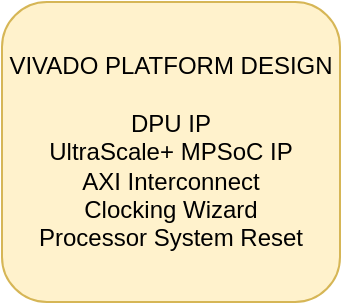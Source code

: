 <mxfile version="16.5.2" type="github"><diagram id="ZpXkYG8O7ODaGHUBcNqB" name="Page-1"><mxGraphModel dx="715" dy="433" grid="1" gridSize="10" guides="1" tooltips="1" connect="1" arrows="1" fold="1" page="1" pageScale="1" pageWidth="850" pageHeight="1100" math="0" shadow="0"><root><mxCell id="0"/><mxCell id="1" parent="0"/><mxCell id="tNzlqlxIr5hwvPcMEB9I-1" value="&lt;div&gt;VIVADO PLATFORM DESIGN&lt;br&gt;&lt;/div&gt;&lt;div align=&quot;left&quot;&gt;&lt;br&gt;&lt;/div&gt;&lt;div&gt;DPU IP&lt;/div&gt;&lt;div&gt;UltraScale+ MPSoC IP&lt;br&gt;&lt;/div&gt;&lt;div&gt;AXI Interconnect&lt;/div&gt;&lt;div&gt;Clocking Wizard&lt;br&gt;&lt;/div&gt;&lt;div&gt;Processor System Reset&lt;br&gt;&lt;/div&gt;" style="rounded=1;whiteSpace=wrap;html=1;fillColor=#fff2cc;strokeColor=#d6b656;" vertex="1" parent="1"><mxGeometry x="51" y="60" width="169" height="150" as="geometry"/></mxCell></root></mxGraphModel></diagram></mxfile>